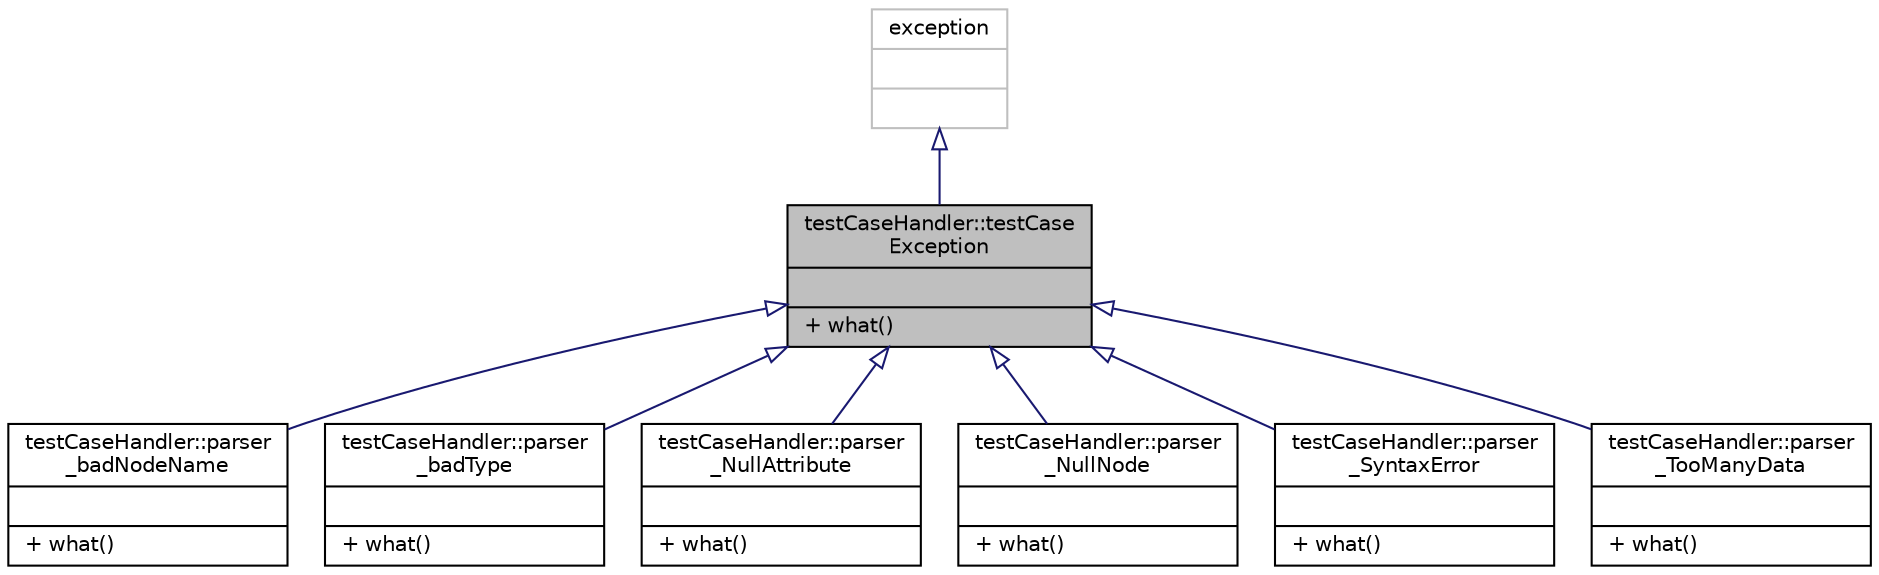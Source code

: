 digraph "testCaseHandler::testCaseException"
{
 // INTERACTIVE_SVG=YES
 // LATEX_PDF_SIZE
  edge [fontname="Helvetica",fontsize="10",labelfontname="Helvetica",labelfontsize="10"];
  node [fontname="Helvetica",fontsize="10",shape=record];
  Node0 [label="{testCaseHandler::testCase\lException\n||+ what()\l}",height=0.2,width=0.4,color="black", fillcolor="grey75", style="filled", fontcolor="black",tooltip=" "];
  Node1 -> Node0 [dir="back",color="midnightblue",fontsize="10",style="solid",arrowtail="onormal",fontname="Helvetica"];
  Node1 [label="{exception\n||}",height=0.2,width=0.4,color="grey75", fillcolor="white", style="filled",tooltip=" "];
  Node0 -> Node2 [dir="back",color="midnightblue",fontsize="10",style="solid",arrowtail="onormal",fontname="Helvetica"];
  Node2 [label="{testCaseHandler::parser\l_badNodeName\n||+ what()\l}",height=0.2,width=0.4,color="black", fillcolor="white", style="filled",URL="$dc/d67/classtestCaseHandler_1_1parser__badNodeName.html",tooltip=" "];
  Node0 -> Node3 [dir="back",color="midnightblue",fontsize="10",style="solid",arrowtail="onormal",fontname="Helvetica"];
  Node3 [label="{testCaseHandler::parser\l_badType\n||+ what()\l}",height=0.2,width=0.4,color="black", fillcolor="white", style="filled",URL="$d1/d9f/classtestCaseHandler_1_1parser__badType.html",tooltip=" "];
  Node0 -> Node4 [dir="back",color="midnightblue",fontsize="10",style="solid",arrowtail="onormal",fontname="Helvetica"];
  Node4 [label="{testCaseHandler::parser\l_NullAttribute\n||+ what()\l}",height=0.2,width=0.4,color="black", fillcolor="white", style="filled",URL="$de/d23/classtestCaseHandler_1_1parser__NullAttribute.html",tooltip=" "];
  Node0 -> Node5 [dir="back",color="midnightblue",fontsize="10",style="solid",arrowtail="onormal",fontname="Helvetica"];
  Node5 [label="{testCaseHandler::parser\l_NullNode\n||+ what()\l}",height=0.2,width=0.4,color="black", fillcolor="white", style="filled",URL="$dc/dcd/classtestCaseHandler_1_1parser__NullNode.html",tooltip=" "];
  Node0 -> Node6 [dir="back",color="midnightblue",fontsize="10",style="solid",arrowtail="onormal",fontname="Helvetica"];
  Node6 [label="{testCaseHandler::parser\l_SyntaxError\n||+ what()\l}",height=0.2,width=0.4,color="black", fillcolor="white", style="filled",URL="$d2/d34/classtestCaseHandler_1_1parser__SyntaxError.html",tooltip=" "];
  Node0 -> Node7 [dir="back",color="midnightblue",fontsize="10",style="solid",arrowtail="onormal",fontname="Helvetica"];
  Node7 [label="{testCaseHandler::parser\l_TooManyData\n||+ what()\l}",height=0.2,width=0.4,color="black", fillcolor="white", style="filled",URL="$d8/d68/classtestCaseHandler_1_1parser__TooManyData.html",tooltip=" "];
}
